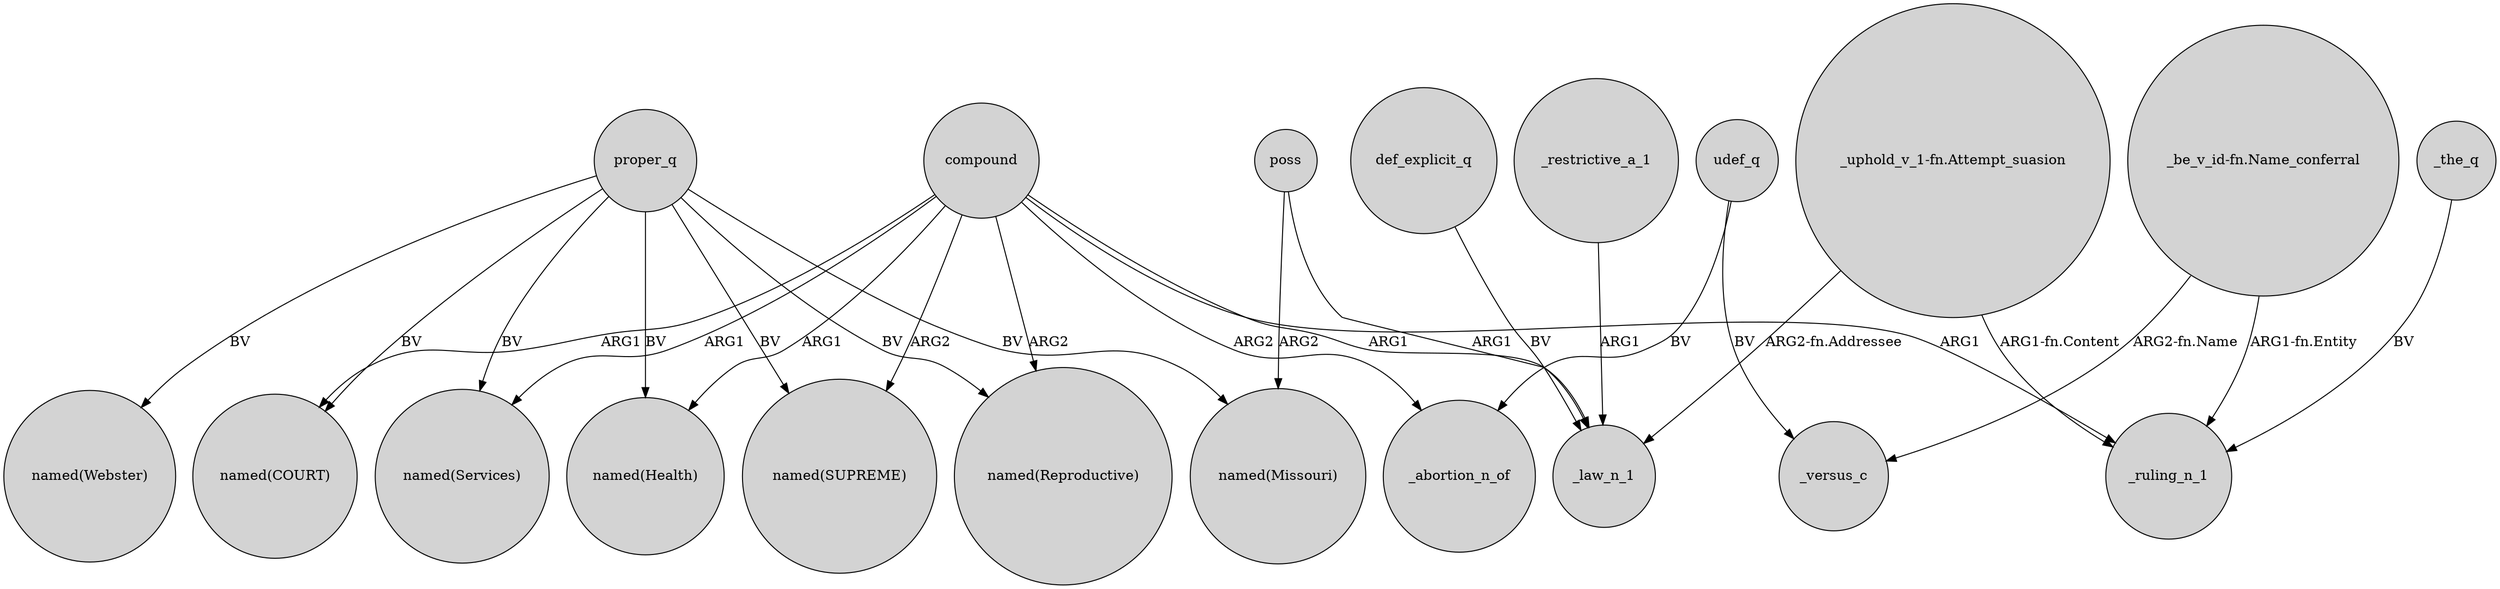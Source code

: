 digraph {
	node [shape=circle style=filled]
	compound -> "named(Health)" [label=ARG1]
	proper_q -> "named(Reproductive)" [label=BV]
	"_be_v_id-fn.Name_conferral" -> _versus_c [label="ARG2-fn.Name"]
	compound -> _abortion_n_of [label=ARG2]
	proper_q -> "named(Health)" [label=BV]
	compound -> "named(Reproductive)" [label=ARG2]
	compound -> "named(SUPREME)" [label=ARG2]
	compound -> "named(COURT)" [label=ARG1]
	poss -> "named(Missouri)" [label=ARG2]
	"_be_v_id-fn.Name_conferral" -> _ruling_n_1 [label="ARG1-fn.Entity"]
	compound -> _ruling_n_1 [label=ARG1]
	udef_q -> _abortion_n_of [label=BV]
	compound -> "named(Services)" [label=ARG1]
	proper_q -> "named(COURT)" [label=BV]
	proper_q -> "named(Webster)" [label=BV]
	"_uphold_v_1-fn.Attempt_suasion" -> _ruling_n_1 [label="ARG1-fn.Content"]
	"_uphold_v_1-fn.Attempt_suasion" -> _law_n_1 [label="ARG2-fn.Addressee"]
	proper_q -> "named(SUPREME)" [label=BV]
	compound -> _law_n_1 [label=ARG1]
	def_explicit_q -> _law_n_1 [label=BV]
	proper_q -> "named(Services)" [label=BV]
	_restrictive_a_1 -> _law_n_1 [label=ARG1]
	udef_q -> _versus_c [label=BV]
	proper_q -> "named(Missouri)" [label=BV]
	poss -> _law_n_1 [label=ARG1]
	_the_q -> _ruling_n_1 [label=BV]
}
